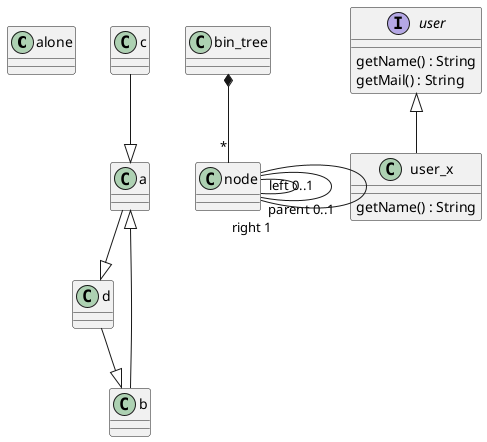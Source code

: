 @startuml
class alone
class a
class b
class c
class d
class bin_tree
class node
interface user { 
  getName() : String
  getMail() : String
}
class user_x {
  getName() : String
}

d --|> b
b --|> a
c --|> a
a --|> d

bin_tree *-- "*" node 
node -- "left 0..1" node
node -- "parent 0..1" node
node -- "right 1" node

user <|-- user_x 

@enduml